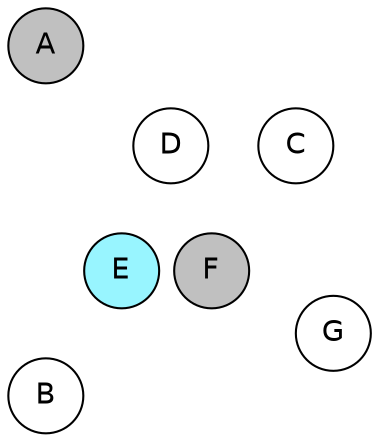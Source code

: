 
graph {

layout = circo;
mindist = .1

node [shape = circle, fontname = Helvetica, margin = 0, style = filled]
edge [style=invis]

subgraph 1 {
	E -- F -- F# -- G -- G# -- A -- A# -- B -- C -- C# -- D -- D# -- E
}

C [fillcolor = white];
C# [fillcolor = gray];
D [fillcolor = white];
D# [fillcolor = white];
E [fillcolor = cadetblue1];
F [fillcolor = gray];
F# [fillcolor = gray];
G [fillcolor = white];
G# [fillcolor = white];
A [fillcolor = gray];
A# [fillcolor = white];
B [fillcolor = white];
}
